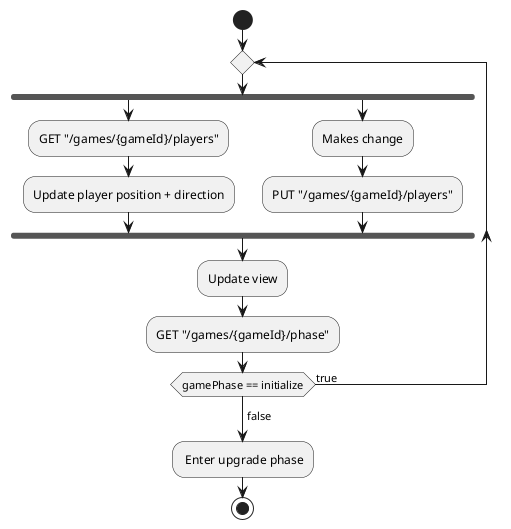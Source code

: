 @startuml

start
repeat
fork

    :GET "/games/{gameId}/players";
    :Update player position + direction;

fork again
    :Makes change;
    :PUT "/games/{gameId}/players";
end fork

:Update view;

:GET "/games/{gameId}/phase";
repeat while (gamePhase == initialize) is (true)
->false;

: Enter upgrade phase;

stop

@enduml